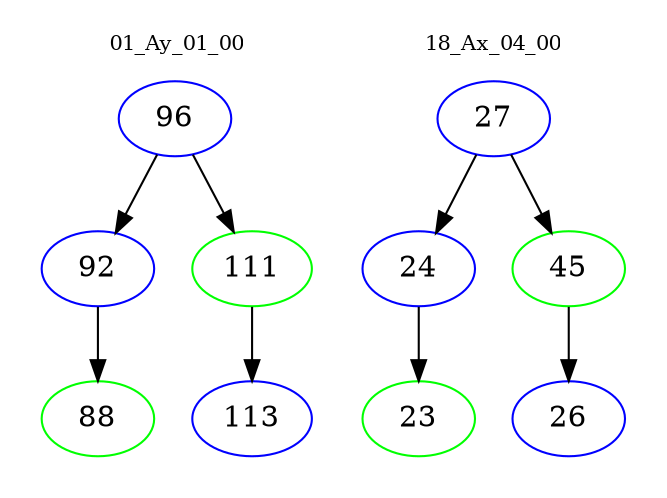 digraph{
subgraph cluster_0 {
color = white
label = "01_Ay_01_00";
fontsize=10;
T0_96 [label="96", color="blue"]
T0_96 -> T0_92 [color="black"]
T0_92 [label="92", color="blue"]
T0_92 -> T0_88 [color="black"]
T0_88 [label="88", color="green"]
T0_96 -> T0_111 [color="black"]
T0_111 [label="111", color="green"]
T0_111 -> T0_113 [color="black"]
T0_113 [label="113", color="blue"]
}
subgraph cluster_1 {
color = white
label = "18_Ax_04_00";
fontsize=10;
T1_27 [label="27", color="blue"]
T1_27 -> T1_24 [color="black"]
T1_24 [label="24", color="blue"]
T1_24 -> T1_23 [color="black"]
T1_23 [label="23", color="green"]
T1_27 -> T1_45 [color="black"]
T1_45 [label="45", color="green"]
T1_45 -> T1_26 [color="black"]
T1_26 [label="26", color="blue"]
}
}
